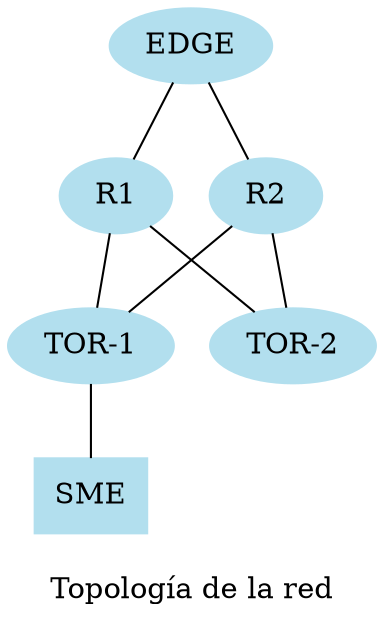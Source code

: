 // Red
digraph {
	node [color=lightblue2 style=filled]
	label="\nTopología de la red\n"
	node [shape=ellipse]
	R1 [label=R1]
	node [shape=ellipse]
	R2 [label=R2]
	node [shape=ellipse]
	"TOR-1" [label="TOR-1"]
	node [shape=box]
	SME [label=SME]
	"TOR-1" -> SME [arrowhead=none]
	node [shape=ellipse]
	"TOR-2" [label="TOR-2"]
	node [shape=ellipse]
	"EDGE" [label="EDGE"]
	R1 -> "TOR-2" [arrowhead=none]
	R1 -> "TOR-1" [arrowhead=none]
	R2 -> "TOR-1" [arrowhead=none]
	R2 -> "TOR-2" [arrowhead=none]
	"EDGE" -> R1 [arrowhead=none]
	"EDGE" -> R2 [arrowhead=none]
}
